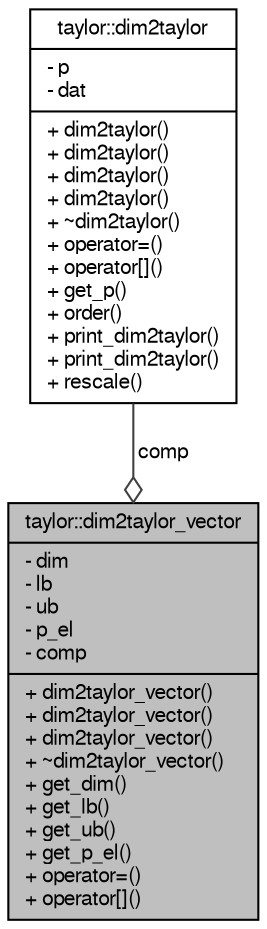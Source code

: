 digraph G
{
  edge [fontname="FreeSans",fontsize="10",labelfontname="FreeSans",labelfontsize="10"];
  node [fontname="FreeSans",fontsize="10",shape=record];
  Node1 [label="{taylor::dim2taylor_vector\n|- dim\l- lb\l- ub\l- p_el\l- comp\l|+ dim2taylor_vector()\l+ dim2taylor_vector()\l+ dim2taylor_vector()\l+ ~dim2taylor_vector()\l+ get_dim()\l+ get_lb()\l+ get_ub()\l+ get_p_el()\l+ operator=()\l+ operator[]()\l}",height=0.2,width=0.4,color="black", fillcolor="grey75", style="filled" fontcolor="black"];
  Node2 -> Node1 [color="grey25",fontsize="10",style="solid",label=" comp" ,arrowhead="odiamond",fontname="FreeSans"];
  Node2 [label="{taylor::dim2taylor\n|- p\l- dat\l|+ dim2taylor()\l+ dim2taylor()\l+ dim2taylor()\l+ dim2taylor()\l+ ~dim2taylor()\l+ operator=()\l+ operator[]()\l+ get_p()\l+ order()\l+ print_dim2taylor()\l+ print_dim2taylor()\l+ rescale()\l}",height=0.2,width=0.4,color="black", fillcolor="white", style="filled",URL="$classtaylor_1_1dim2taylor.shtml"];
}

